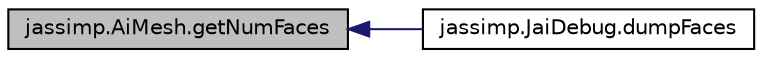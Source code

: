 digraph "jassimp.AiMesh.getNumFaces"
{
  edge [fontname="Helvetica",fontsize="10",labelfontname="Helvetica",labelfontsize="10"];
  node [fontname="Helvetica",fontsize="10",shape=record];
  rankdir="LR";
  Node1 [label="jassimp.AiMesh.getNumFaces",height=0.2,width=0.4,color="black", fillcolor="grey75", style="filled", fontcolor="black"];
  Node1 -> Node2 [dir="back",color="midnightblue",fontsize="10",style="solid",fontname="Helvetica"];
  Node2 [label="jassimp.JaiDebug.dumpFaces",height=0.2,width=0.4,color="black", fillcolor="white", style="filled",URL="$classjassimp_1_1_jai_debug.html#abeab51b27d7cc0469c3dbe513d1ba012"];
}
